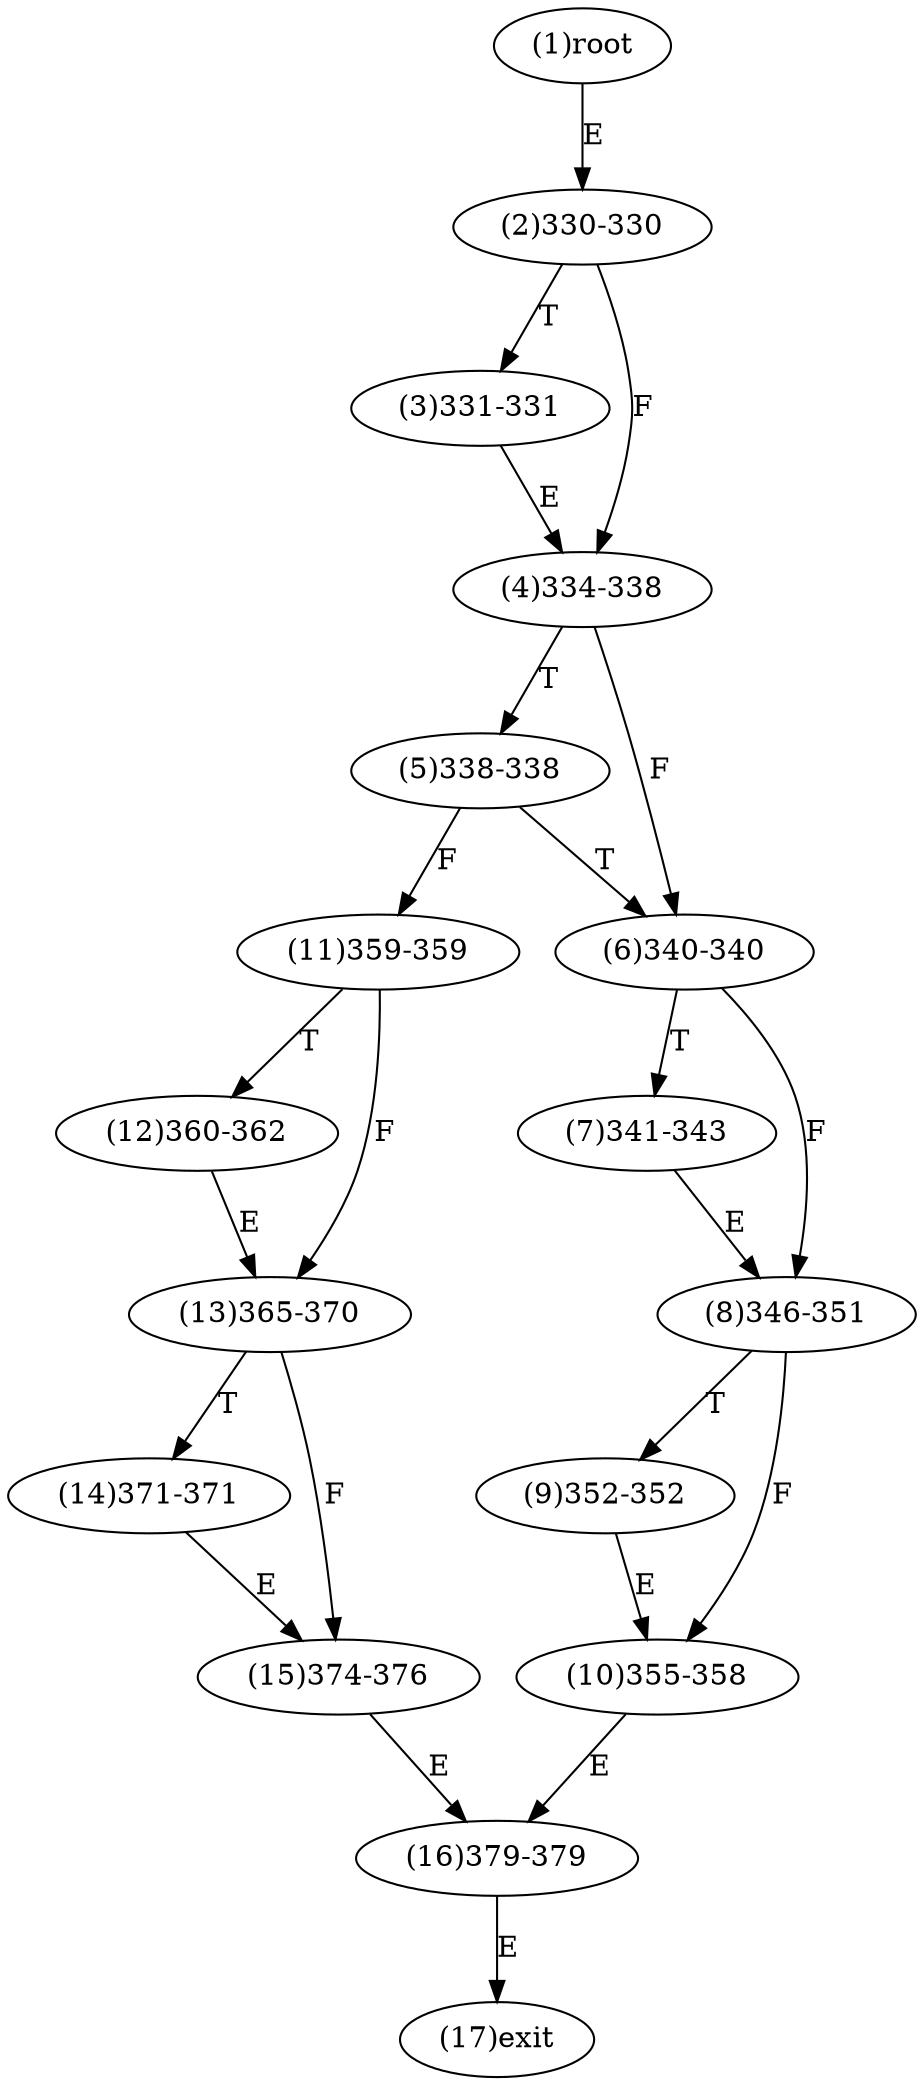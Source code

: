 digraph "" { 
1[ label="(1)root"];
2[ label="(2)330-330"];
3[ label="(3)331-331"];
4[ label="(4)334-338"];
5[ label="(5)338-338"];
6[ label="(6)340-340"];
7[ label="(7)341-343"];
8[ label="(8)346-351"];
9[ label="(9)352-352"];
10[ label="(10)355-358"];
11[ label="(11)359-359"];
12[ label="(12)360-362"];
13[ label="(13)365-370"];
14[ label="(14)371-371"];
15[ label="(15)374-376"];
17[ label="(17)exit"];
16[ label="(16)379-379"];
1->2[ label="E"];
2->4[ label="F"];
2->3[ label="T"];
3->4[ label="E"];
4->6[ label="F"];
4->5[ label="T"];
5->11[ label="F"];
5->6[ label="T"];
6->8[ label="F"];
6->7[ label="T"];
7->8[ label="E"];
8->10[ label="F"];
8->9[ label="T"];
9->10[ label="E"];
10->16[ label="E"];
11->13[ label="F"];
11->12[ label="T"];
12->13[ label="E"];
13->15[ label="F"];
13->14[ label="T"];
14->15[ label="E"];
15->16[ label="E"];
16->17[ label="E"];
}